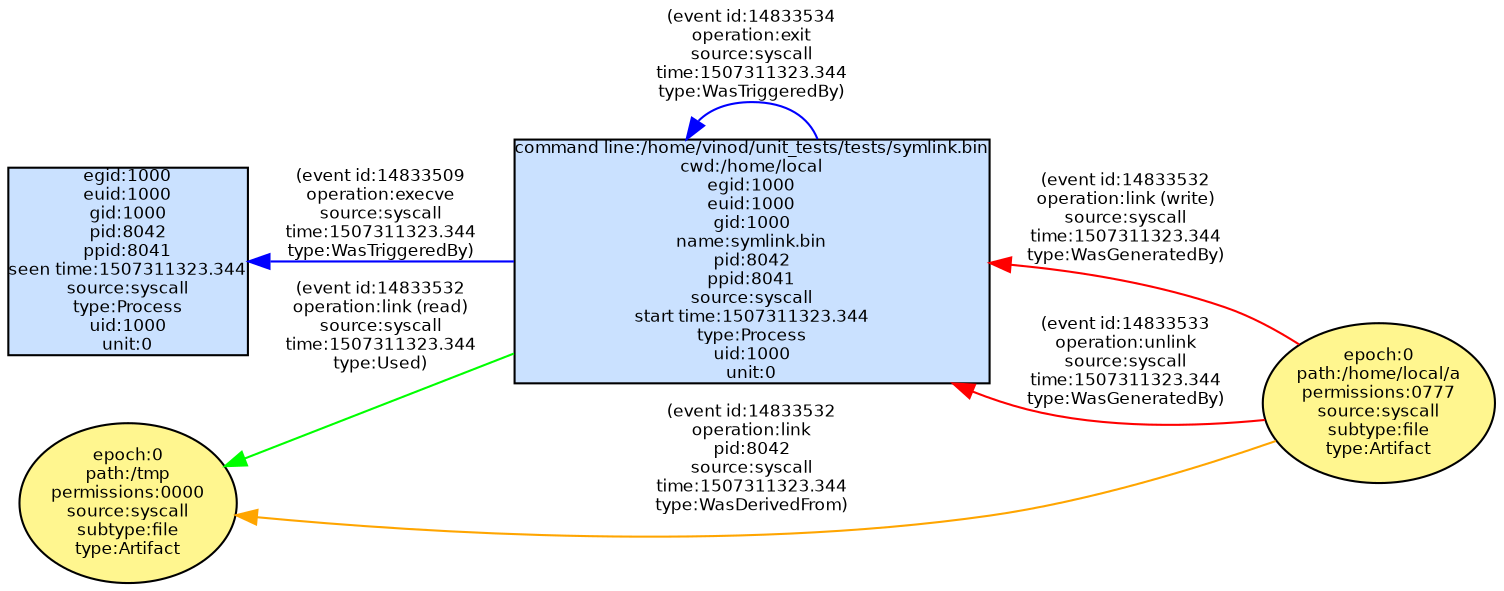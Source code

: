 digraph spade2dot {
graph [rankdir = "RL"];
node [fontname="Helvetica" fontsize="8" style="filled" margin="0.0,0.0"];
edge [fontname="Helvetica" fontsize="8"];
"4860c4db6e39e3f7cd20e6731682655d" [label="egid:1000\neuid:1000\ngid:1000\npid:8042\nppid:8041\nseen time:1507311323.344\nsource:syscall\ntype:Process\nuid:1000\nunit:0" shape="box" fillcolor="lightsteelblue1"];
"ed625322d8827a794e524c4f81cd615c" [label="command line:/home/vinod/unit_tests/tests/symlink.bin\ncwd:/home/local\negid:1000\neuid:1000\ngid:1000\nname:symlink.bin\npid:8042\nppid:8041\nsource:syscall\nstart time:1507311323.344\ntype:Process\nuid:1000\nunit:0" shape="box" fillcolor="lightsteelblue1"];
"ed625322d8827a794e524c4f81cd615c" -> "4860c4db6e39e3f7cd20e6731682655d" [label="(event id:14833509\noperation:execve\nsource:syscall\ntime:1507311323.344\ntype:WasTriggeredBy)" color="blue" style="solid"];
"b1ce315f4a8e0a17e760c4ec6372d1e3" [label="epoch:0\npath:/tmp\npermissions:0000\nsource:syscall\nsubtype:file\ntype:Artifact" shape="ellipse" fillcolor="khaki1"];
"ed625322d8827a794e524c4f81cd615c" -> "b1ce315f4a8e0a17e760c4ec6372d1e3" [label="(event id:14833532\noperation:link (read)\nsource:syscall\ntime:1507311323.344\ntype:Used)" color="green" style="solid"];
"5e0f1a806deb39c854cb2d62938477fc" [label="epoch:0\npath:/home/local/a\npermissions:0777\nsource:syscall\nsubtype:file\ntype:Artifact" shape="ellipse" fillcolor="khaki1"];
"5e0f1a806deb39c854cb2d62938477fc" -> "ed625322d8827a794e524c4f81cd615c" [label="(event id:14833532\noperation:link (write)\nsource:syscall\ntime:1507311323.344\ntype:WasGeneratedBy)" color="red" style="solid"];
"5e0f1a806deb39c854cb2d62938477fc" -> "b1ce315f4a8e0a17e760c4ec6372d1e3" [label="(event id:14833532\noperation:link\npid:8042\nsource:syscall\ntime:1507311323.344\ntype:WasDerivedFrom)" color="orange" style="solid"];
"5e0f1a806deb39c854cb2d62938477fc" -> "ed625322d8827a794e524c4f81cd615c" [label="(event id:14833533\noperation:unlink\nsource:syscall\ntime:1507311323.344\ntype:WasGeneratedBy)" color="red" style="solid"];
"ed625322d8827a794e524c4f81cd615c" -> "ed625322d8827a794e524c4f81cd615c" [label="(event id:14833534\noperation:exit\nsource:syscall\ntime:1507311323.344\ntype:WasTriggeredBy)" color="blue" style="solid"];
}
